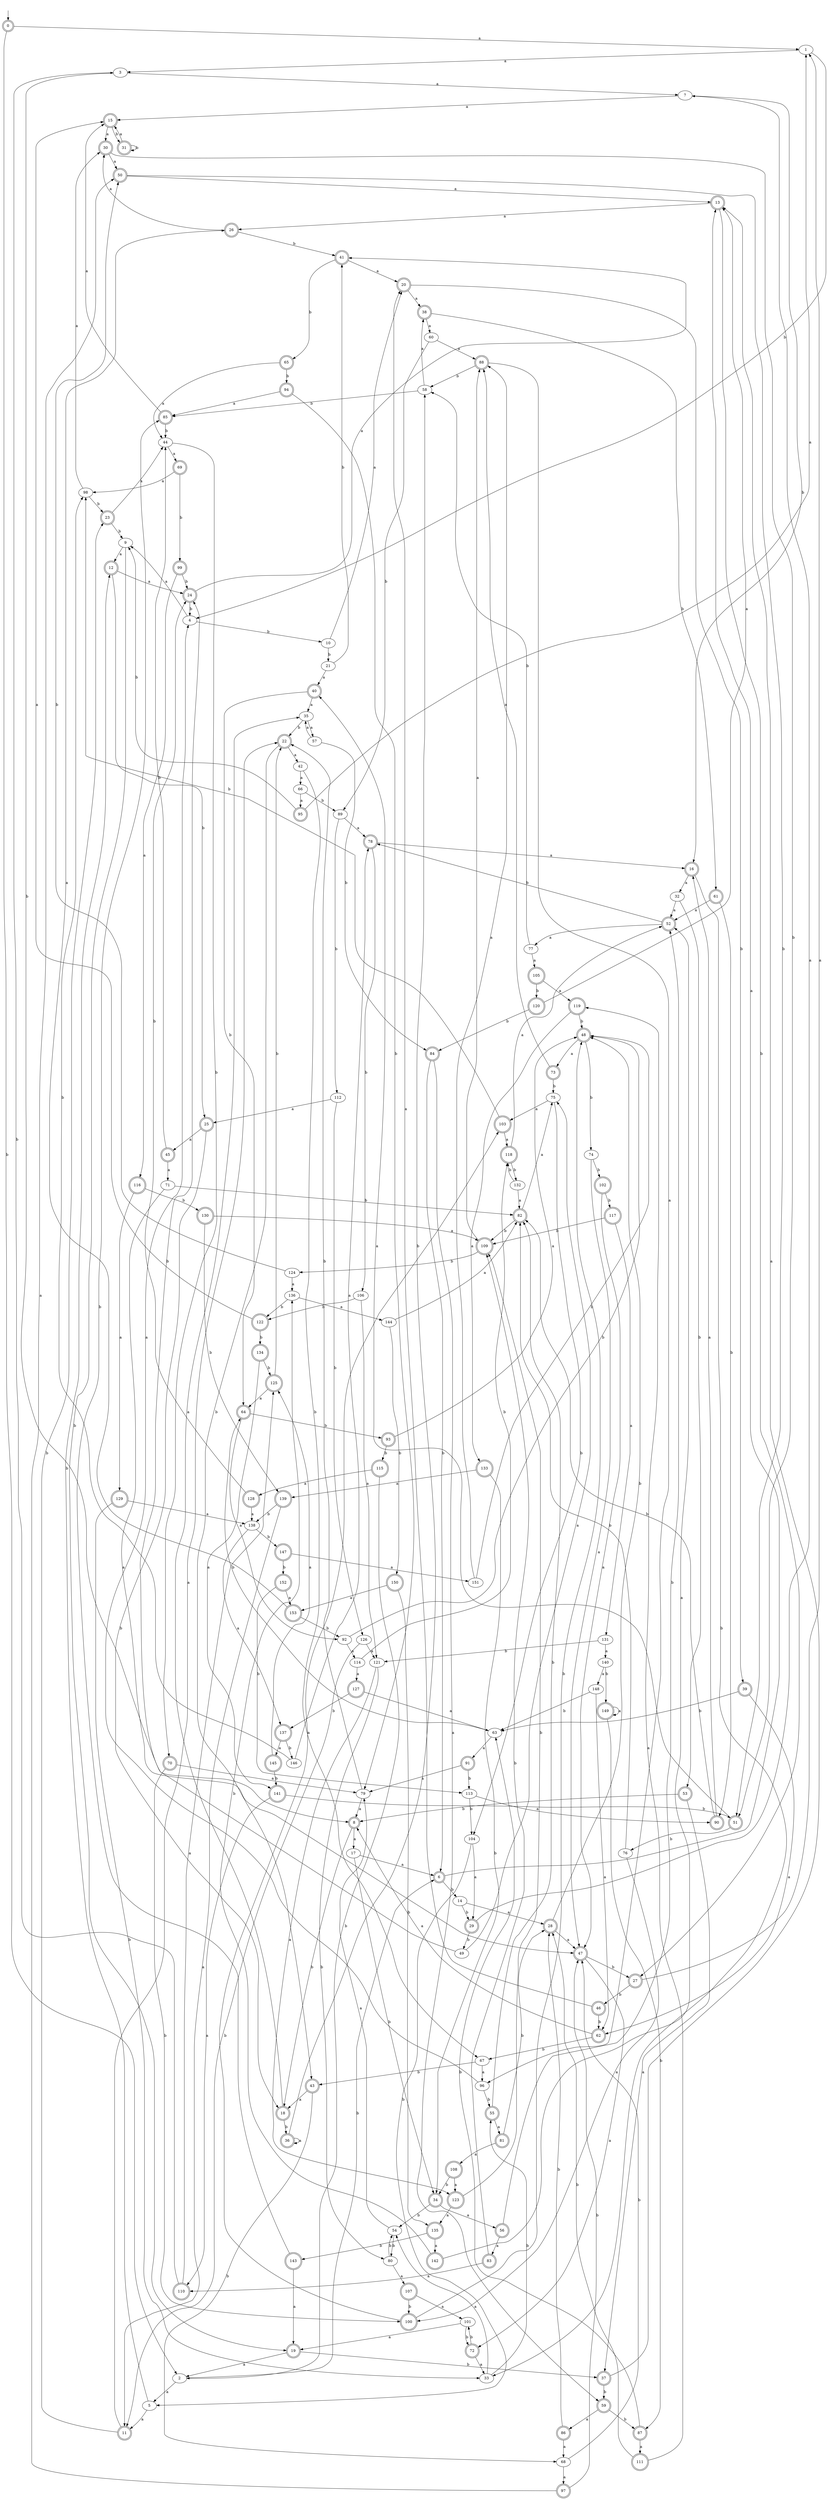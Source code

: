 digraph RandomDFA {
  __start0 [label="", shape=none];
  __start0 -> 0 [label=""];
  0 [shape=circle] [shape=doublecircle]
  0 -> 1 [label="a"]
  0 -> 2 [label="b"]
  1
  1 -> 3 [label="a"]
  1 -> 4 [label="b"]
  2
  2 -> 5 [label="a"]
  2 -> 6 [label="b"]
  3
  3 -> 7 [label="a"]
  3 -> 8 [label="b"]
  4
  4 -> 9 [label="a"]
  4 -> 10 [label="b"]
  5
  5 -> 11 [label="a"]
  5 -> 12 [label="b"]
  6 [shape=doublecircle]
  6 -> 13 [label="a"]
  6 -> 14 [label="b"]
  7
  7 -> 15 [label="a"]
  7 -> 16 [label="b"]
  8 [shape=doublecircle]
  8 -> 17 [label="a"]
  8 -> 18 [label="b"]
  9
  9 -> 12 [label="a"]
  9 -> 19 [label="b"]
  10
  10 -> 20 [label="a"]
  10 -> 21 [label="b"]
  11 [shape=doublecircle]
  11 -> 22 [label="a"]
  11 -> 23 [label="b"]
  12 [shape=doublecircle]
  12 -> 24 [label="a"]
  12 -> 25 [label="b"]
  13 [shape=doublecircle]
  13 -> 26 [label="a"]
  13 -> 27 [label="b"]
  14
  14 -> 28 [label="a"]
  14 -> 29 [label="b"]
  15 [shape=doublecircle]
  15 -> 30 [label="a"]
  15 -> 31 [label="b"]
  16 [shape=doublecircle]
  16 -> 32 [label="a"]
  16 -> 33 [label="b"]
  17
  17 -> 6 [label="a"]
  17 -> 34 [label="b"]
  18 [shape=doublecircle]
  18 -> 35 [label="a"]
  18 -> 36 [label="b"]
  19 [shape=doublecircle]
  19 -> 2 [label="a"]
  19 -> 37 [label="b"]
  20 [shape=doublecircle]
  20 -> 38 [label="a"]
  20 -> 39 [label="b"]
  21
  21 -> 40 [label="a"]
  21 -> 41 [label="b"]
  22 [shape=doublecircle]
  22 -> 42 [label="a"]
  22 -> 43 [label="b"]
  23 [shape=doublecircle]
  23 -> 44 [label="a"]
  23 -> 9 [label="b"]
  24 [shape=doublecircle]
  24 -> 41 [label="a"]
  24 -> 4 [label="b"]
  25 [shape=doublecircle]
  25 -> 45 [label="a"]
  25 -> 18 [label="b"]
  26 [shape=doublecircle]
  26 -> 30 [label="a"]
  26 -> 41 [label="b"]
  27 [shape=doublecircle]
  27 -> 1 [label="a"]
  27 -> 46 [label="b"]
  28 [shape=doublecircle]
  28 -> 47 [label="a"]
  28 -> 48 [label="b"]
  29 [shape=doublecircle]
  29 -> 7 [label="a"]
  29 -> 49 [label="b"]
  30 [shape=doublecircle]
  30 -> 50 [label="a"]
  30 -> 51 [label="b"]
  31 [shape=doublecircle]
  31 -> 15 [label="a"]
  31 -> 31 [label="b"]
  32
  32 -> 52 [label="a"]
  32 -> 53 [label="b"]
  33
  33 -> 54 [label="a"]
  33 -> 55 [label="b"]
  34 [shape=doublecircle]
  34 -> 56 [label="a"]
  34 -> 54 [label="b"]
  35
  35 -> 57 [label="a"]
  35 -> 22 [label="b"]
  36 [shape=doublecircle]
  36 -> 36 [label="a"]
  36 -> 58 [label="b"]
  37 [shape=doublecircle]
  37 -> 13 [label="a"]
  37 -> 59 [label="b"]
  38 [shape=doublecircle]
  38 -> 60 [label="a"]
  38 -> 61 [label="b"]
  39 [shape=doublecircle]
  39 -> 62 [label="a"]
  39 -> 63 [label="b"]
  40 [shape=doublecircle]
  40 -> 35 [label="a"]
  40 -> 64 [label="b"]
  41 [shape=doublecircle]
  41 -> 20 [label="a"]
  41 -> 65 [label="b"]
  42
  42 -> 66 [label="a"]
  42 -> 67 [label="b"]
  43 [shape=doublecircle]
  43 -> 18 [label="a"]
  43 -> 68 [label="b"]
  44
  44 -> 69 [label="a"]
  44 -> 70 [label="b"]
  45 [shape=doublecircle]
  45 -> 71 [label="a"]
  45 -> 44 [label="b"]
  46 [shape=doublecircle]
  46 -> 20 [label="a"]
  46 -> 62 [label="b"]
  47 [shape=doublecircle]
  47 -> 72 [label="a"]
  47 -> 27 [label="b"]
  48 [shape=doublecircle]
  48 -> 73 [label="a"]
  48 -> 74 [label="b"]
  49
  49 -> 75 [label="a"]
  49 -> 24 [label="b"]
  50 [shape=doublecircle]
  50 -> 13 [label="a"]
  50 -> 51 [label="b"]
  51 [shape=doublecircle]
  51 -> 40 [label="a"]
  51 -> 76 [label="b"]
  52 [shape=doublecircle]
  52 -> 77 [label="a"]
  52 -> 78 [label="b"]
  53 [shape=doublecircle]
  53 -> 37 [label="a"]
  53 -> 8 [label="b"]
  54
  54 -> 79 [label="a"]
  54 -> 80 [label="b"]
  55 [shape=doublecircle]
  55 -> 81 [label="a"]
  55 -> 82 [label="b"]
  56 [shape=doublecircle]
  56 -> 83 [label="a"]
  56 -> 52 [label="b"]
  57
  57 -> 35 [label="a"]
  57 -> 84 [label="b"]
  58
  58 -> 38 [label="a"]
  58 -> 85 [label="b"]
  59 [shape=doublecircle]
  59 -> 86 [label="a"]
  59 -> 87 [label="b"]
  60
  60 -> 88 [label="a"]
  60 -> 89 [label="b"]
  61 [shape=doublecircle]
  61 -> 52 [label="a"]
  61 -> 90 [label="b"]
  62 [shape=doublecircle]
  62 -> 8 [label="a"]
  62 -> 67 [label="b"]
  63
  63 -> 91 [label="a"]
  63 -> 64 [label="b"]
  64 [shape=doublecircle]
  64 -> 92 [label="a"]
  64 -> 93 [label="b"]
  65 [shape=doublecircle]
  65 -> 44 [label="a"]
  65 -> 94 [label="b"]
  66
  66 -> 95 [label="a"]
  66 -> 89 [label="b"]
  67
  67 -> 96 [label="a"]
  67 -> 43 [label="b"]
  68
  68 -> 97 [label="a"]
  68 -> 47 [label="b"]
  69 [shape=doublecircle]
  69 -> 98 [label="a"]
  69 -> 99 [label="b"]
  70 [shape=doublecircle]
  70 -> 79 [label="a"]
  70 -> 100 [label="b"]
  71
  71 -> 47 [label="a"]
  71 -> 82 [label="b"]
  72 [shape=doublecircle]
  72 -> 33 [label="a"]
  72 -> 101 [label="b"]
  73 [shape=doublecircle]
  73 -> 88 [label="a"]
  73 -> 75 [label="b"]
  74
  74 -> 47 [label="a"]
  74 -> 102 [label="b"]
  75
  75 -> 103 [label="a"]
  75 -> 104 [label="b"]
  76
  76 -> 100 [label="a"]
  76 -> 82 [label="b"]
  77
  77 -> 105 [label="a"]
  77 -> 58 [label="b"]
  78 [shape=doublecircle]
  78 -> 16 [label="a"]
  78 -> 106 [label="b"]
  79
  79 -> 8 [label="a"]
  79 -> 22 [label="b"]
  80
  80 -> 107 [label="a"]
  80 -> 54 [label="b"]
  81 [shape=doublecircle]
  81 -> 108 [label="a"]
  81 -> 28 [label="b"]
  82 [shape=doublecircle]
  82 -> 75 [label="a"]
  82 -> 109 [label="b"]
  83 [shape=doublecircle]
  83 -> 110 [label="a"]
  83 -> 109 [label="b"]
  84 [shape=doublecircle]
  84 -> 59 [label="a"]
  84 -> 6 [label="b"]
  85 [shape=doublecircle]
  85 -> 15 [label="a"]
  85 -> 44 [label="b"]
  86 [shape=doublecircle]
  86 -> 68 [label="a"]
  86 -> 28 [label="b"]
  87 [shape=doublecircle]
  87 -> 111 [label="a"]
  87 -> 63 [label="b"]
  88 [shape=doublecircle]
  88 -> 96 [label="a"]
  88 -> 58 [label="b"]
  89
  89 -> 78 [label="a"]
  89 -> 112 [label="b"]
  90 [shape=doublecircle]
  90 -> 16 [label="a"]
  90 -> 82 [label="b"]
  91 [shape=doublecircle]
  91 -> 79 [label="a"]
  91 -> 113 [label="b"]
  92
  92 -> 114 [label="a"]
  92 -> 48 [label="b"]
  93 [shape=doublecircle]
  93 -> 48 [label="a"]
  93 -> 115 [label="b"]
  94 [shape=doublecircle]
  94 -> 85 [label="a"]
  94 -> 79 [label="b"]
  95 [shape=doublecircle]
  95 -> 1 [label="a"]
  95 -> 9 [label="b"]
  96
  96 -> 4 [label="a"]
  96 -> 55 [label="b"]
  97 [shape=doublecircle]
  97 -> 50 [label="a"]
  97 -> 47 [label="b"]
  98
  98 -> 30 [label="a"]
  98 -> 23 [label="b"]
  99 [shape=doublecircle]
  99 -> 116 [label="a"]
  99 -> 24 [label="b"]
  100 [shape=doublecircle]
  100 -> 103 [label="a"]
  100 -> 48 [label="b"]
  101
  101 -> 19 [label="a"]
  101 -> 72 [label="b"]
  102 [shape=doublecircle]
  102 -> 47 [label="a"]
  102 -> 117 [label="b"]
  103 [shape=doublecircle]
  103 -> 118 [label="a"]
  103 -> 98 [label="b"]
  104
  104 -> 29 [label="a"]
  104 -> 5 [label="b"]
  105 [shape=doublecircle]
  105 -> 119 [label="a"]
  105 -> 120 [label="b"]
  106
  106 -> 121 [label="a"]
  106 -> 122 [label="b"]
  107 [shape=doublecircle]
  107 -> 101 [label="a"]
  107 -> 100 [label="b"]
  108 [shape=doublecircle]
  108 -> 123 [label="a"]
  108 -> 34 [label="b"]
  109 [shape=doublecircle]
  109 -> 88 [label="a"]
  109 -> 124 [label="b"]
  110 [shape=doublecircle]
  110 -> 125 [label="a"]
  110 -> 3 [label="b"]
  111 [shape=doublecircle]
  111 -> 119 [label="a"]
  111 -> 28 [label="b"]
  112
  112 -> 25 [label="a"]
  112 -> 126 [label="b"]
  113
  113 -> 90 [label="a"]
  113 -> 104 [label="b"]
  114
  114 -> 127 [label="a"]
  114 -> 118 [label="b"]
  115 [shape=doublecircle]
  115 -> 128 [label="a"]
  115 -> 2 [label="b"]
  116 [shape=doublecircle]
  116 -> 129 [label="a"]
  116 -> 130 [label="b"]
  117 [shape=doublecircle]
  117 -> 131 [label="a"]
  117 -> 109 [label="b"]
  118 [shape=doublecircle]
  118 -> 52 [label="a"]
  118 -> 132 [label="b"]
  119 [shape=doublecircle]
  119 -> 133 [label="a"]
  119 -> 48 [label="b"]
  120 [shape=doublecircle]
  120 -> 13 [label="a"]
  120 -> 84 [label="b"]
  121
  121 -> 123 [label="a"]
  121 -> 80 [label="b"]
  122 [shape=doublecircle]
  122 -> 15 [label="a"]
  122 -> 134 [label="b"]
  123 [shape=doublecircle]
  123 -> 135 [label="a"]
  123 -> 109 [label="b"]
  124
  124 -> 136 [label="a"]
  124 -> 50 [label="b"]
  125 [shape=doublecircle]
  125 -> 64 [label="a"]
  125 -> 22 [label="b"]
  126
  126 -> 121 [label="a"]
  126 -> 11 [label="b"]
  127 [shape=doublecircle]
  127 -> 63 [label="a"]
  127 -> 137 [label="b"]
  128 [shape=doublecircle]
  128 -> 138 [label="a"]
  128 -> 24 [label="b"]
  129 [shape=doublecircle]
  129 -> 138 [label="a"]
  129 -> 33 [label="b"]
  130 [shape=doublecircle]
  130 -> 109 [label="a"]
  130 -> 139 [label="b"]
  131
  131 -> 140 [label="a"]
  131 -> 121 [label="b"]
  132
  132 -> 82 [label="a"]
  132 -> 118 [label="b"]
  133 [shape=doublecircle]
  133 -> 139 [label="a"]
  133 -> 34 [label="b"]
  134 [shape=doublecircle]
  134 -> 141 [label="a"]
  134 -> 125 [label="b"]
  135 [shape=doublecircle]
  135 -> 142 [label="a"]
  135 -> 143 [label="b"]
  136
  136 -> 144 [label="a"]
  136 -> 122 [label="b"]
  137 [shape=doublecircle]
  137 -> 145 [label="a"]
  137 -> 146 [label="b"]
  138
  138 -> 137 [label="a"]
  138 -> 147 [label="b"]
  139 [shape=doublecircle]
  139 -> 11 [label="a"]
  139 -> 138 [label="b"]
  140
  140 -> 148 [label="a"]
  140 -> 149 [label="b"]
  141 [shape=doublecircle]
  141 -> 110 [label="a"]
  141 -> 51 [label="b"]
  142 [shape=doublecircle]
  142 -> 52 [label="a"]
  142 -> 136 [label="b"]
  143 [shape=doublecircle]
  143 -> 19 [label="a"]
  143 -> 85 [label="b"]
  144
  144 -> 82 [label="a"]
  144 -> 150 [label="b"]
  145 [shape=doublecircle]
  145 -> 125 [label="a"]
  145 -> 141 [label="b"]
  146
  146 -> 78 [label="a"]
  146 -> 98 [label="b"]
  147 [shape=doublecircle]
  147 -> 151 [label="a"]
  147 -> 152 [label="b"]
  148
  148 -> 62 [label="a"]
  148 -> 63 [label="b"]
  149 [shape=doublecircle]
  149 -> 149 [label="a"]
  149 -> 87 [label="b"]
  150 [shape=doublecircle]
  150 -> 153 [label="a"]
  150 -> 135 [label="b"]
  151
  151 -> 88 [label="a"]
  151 -> 48 [label="b"]
  152 [shape=doublecircle]
  152 -> 153 [label="a"]
  152 -> 113 [label="b"]
  153 [shape=doublecircle]
  153 -> 26 [label="a"]
  153 -> 92 [label="b"]
}
